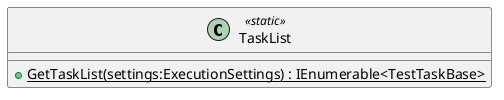@startuml
class TaskList <<static>> {
    + {static} GetTaskList(settings:ExecutionSettings) : IEnumerable<TestTaskBase>
}
@enduml
